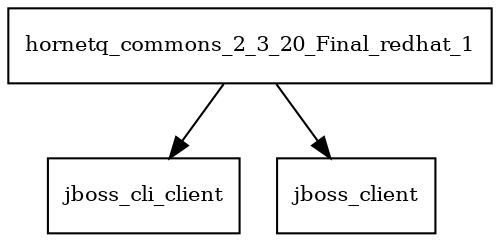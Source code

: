 digraph hornetq_commons_2_3_20_Final_redhat_1_dependencies {
  node [shape = box, fontsize=10.0];
  hornetq_commons_2_3_20_Final_redhat_1 -> jboss_cli_client;
  hornetq_commons_2_3_20_Final_redhat_1 -> jboss_client;
}
